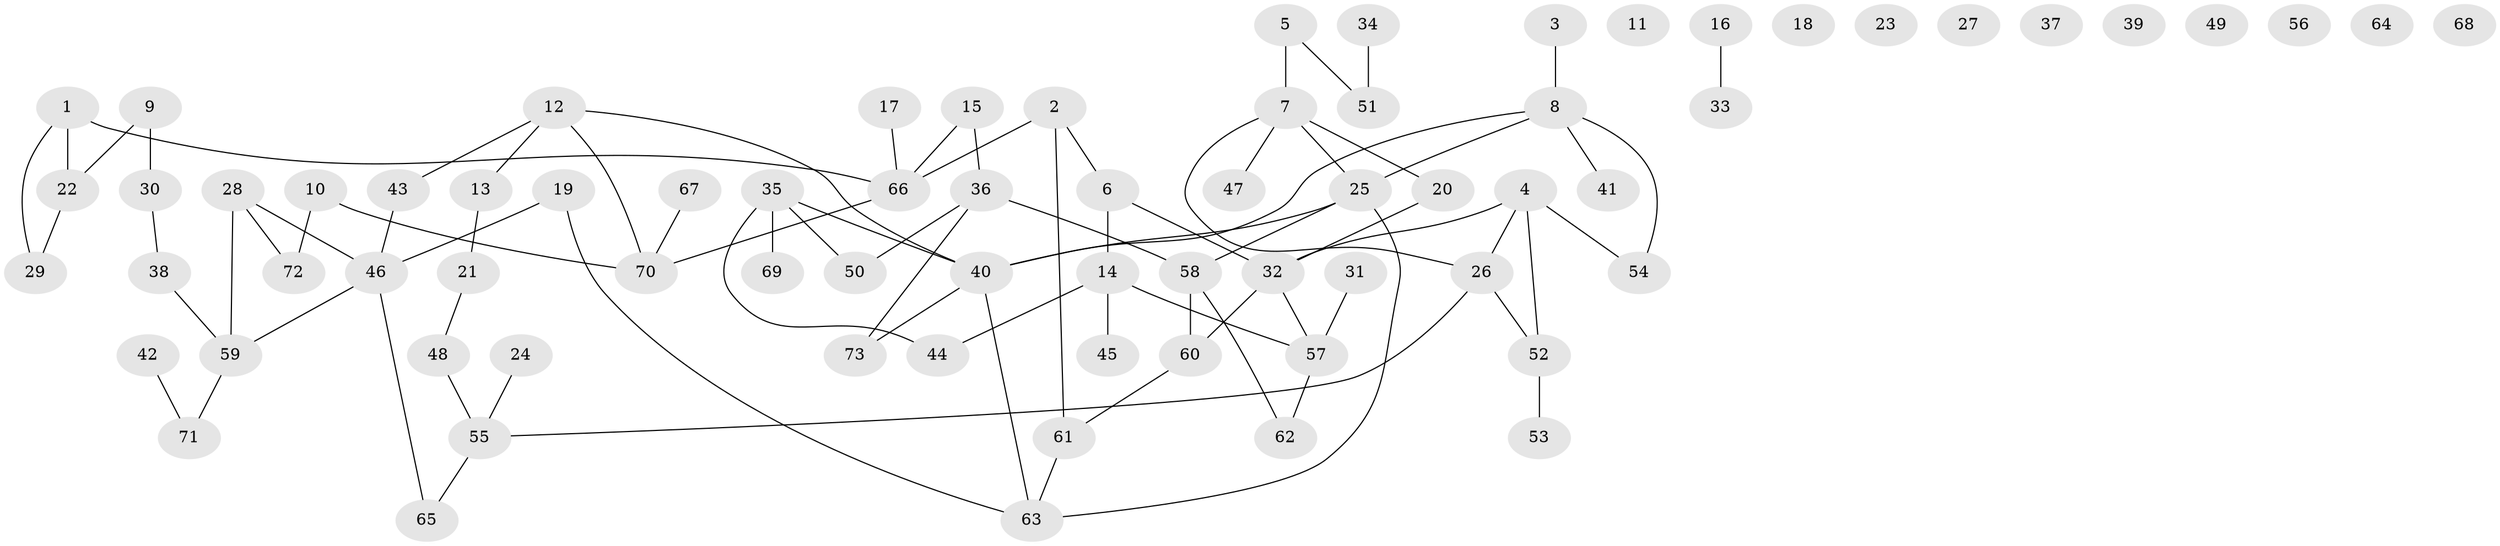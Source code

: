 // Generated by graph-tools (version 1.1) at 2025/33/03/09/25 02:33:54]
// undirected, 73 vertices, 83 edges
graph export_dot {
graph [start="1"]
  node [color=gray90,style=filled];
  1;
  2;
  3;
  4;
  5;
  6;
  7;
  8;
  9;
  10;
  11;
  12;
  13;
  14;
  15;
  16;
  17;
  18;
  19;
  20;
  21;
  22;
  23;
  24;
  25;
  26;
  27;
  28;
  29;
  30;
  31;
  32;
  33;
  34;
  35;
  36;
  37;
  38;
  39;
  40;
  41;
  42;
  43;
  44;
  45;
  46;
  47;
  48;
  49;
  50;
  51;
  52;
  53;
  54;
  55;
  56;
  57;
  58;
  59;
  60;
  61;
  62;
  63;
  64;
  65;
  66;
  67;
  68;
  69;
  70;
  71;
  72;
  73;
  1 -- 22;
  1 -- 29;
  1 -- 66;
  2 -- 6;
  2 -- 61;
  2 -- 66;
  3 -- 8;
  4 -- 26;
  4 -- 32;
  4 -- 52;
  4 -- 54;
  5 -- 7;
  5 -- 51;
  6 -- 14;
  6 -- 32;
  7 -- 20;
  7 -- 25;
  7 -- 26;
  7 -- 47;
  8 -- 25;
  8 -- 40;
  8 -- 41;
  8 -- 54;
  9 -- 22;
  9 -- 30;
  10 -- 70;
  10 -- 72;
  12 -- 13;
  12 -- 40;
  12 -- 43;
  12 -- 70;
  13 -- 21;
  14 -- 44;
  14 -- 45;
  14 -- 57;
  15 -- 36;
  15 -- 66;
  16 -- 33;
  17 -- 66;
  19 -- 46;
  19 -- 63;
  20 -- 32;
  21 -- 48;
  22 -- 29;
  24 -- 55;
  25 -- 40;
  25 -- 58;
  25 -- 63;
  26 -- 52;
  26 -- 55;
  28 -- 46;
  28 -- 59;
  28 -- 72;
  30 -- 38;
  31 -- 57;
  32 -- 57;
  32 -- 60;
  34 -- 51;
  35 -- 40;
  35 -- 44;
  35 -- 50;
  35 -- 69;
  36 -- 50;
  36 -- 58;
  36 -- 73;
  38 -- 59;
  40 -- 63;
  40 -- 73;
  42 -- 71;
  43 -- 46;
  46 -- 59;
  46 -- 65;
  48 -- 55;
  52 -- 53;
  55 -- 65;
  57 -- 62;
  58 -- 60;
  58 -- 62;
  59 -- 71;
  60 -- 61;
  61 -- 63;
  66 -- 70;
  67 -- 70;
}
